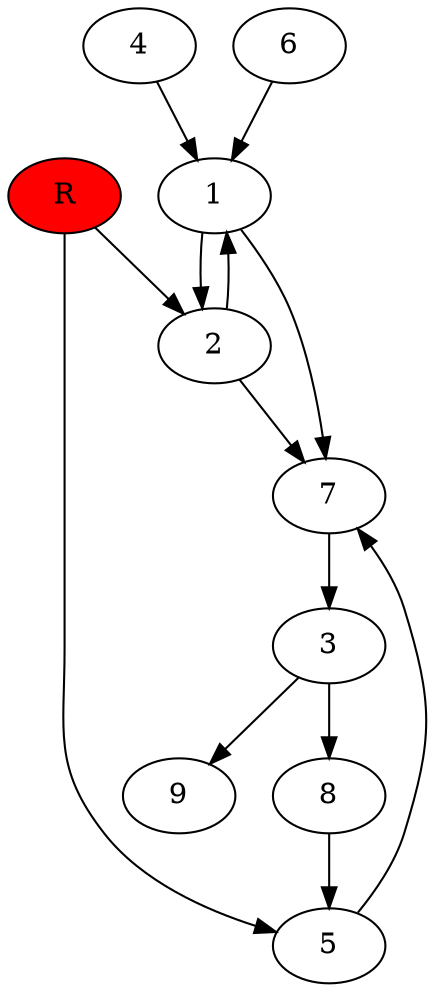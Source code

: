 digraph prb35826 {
	1
	2
	3
	4
	5
	6
	7
	8
	R [fillcolor="#ff0000" style=filled]
	1 -> 2
	1 -> 7
	2 -> 1
	2 -> 7
	3 -> 8
	3 -> 9
	4 -> 1
	5 -> 7
	6 -> 1
	7 -> 3
	8 -> 5
	R -> 2
	R -> 5
}
